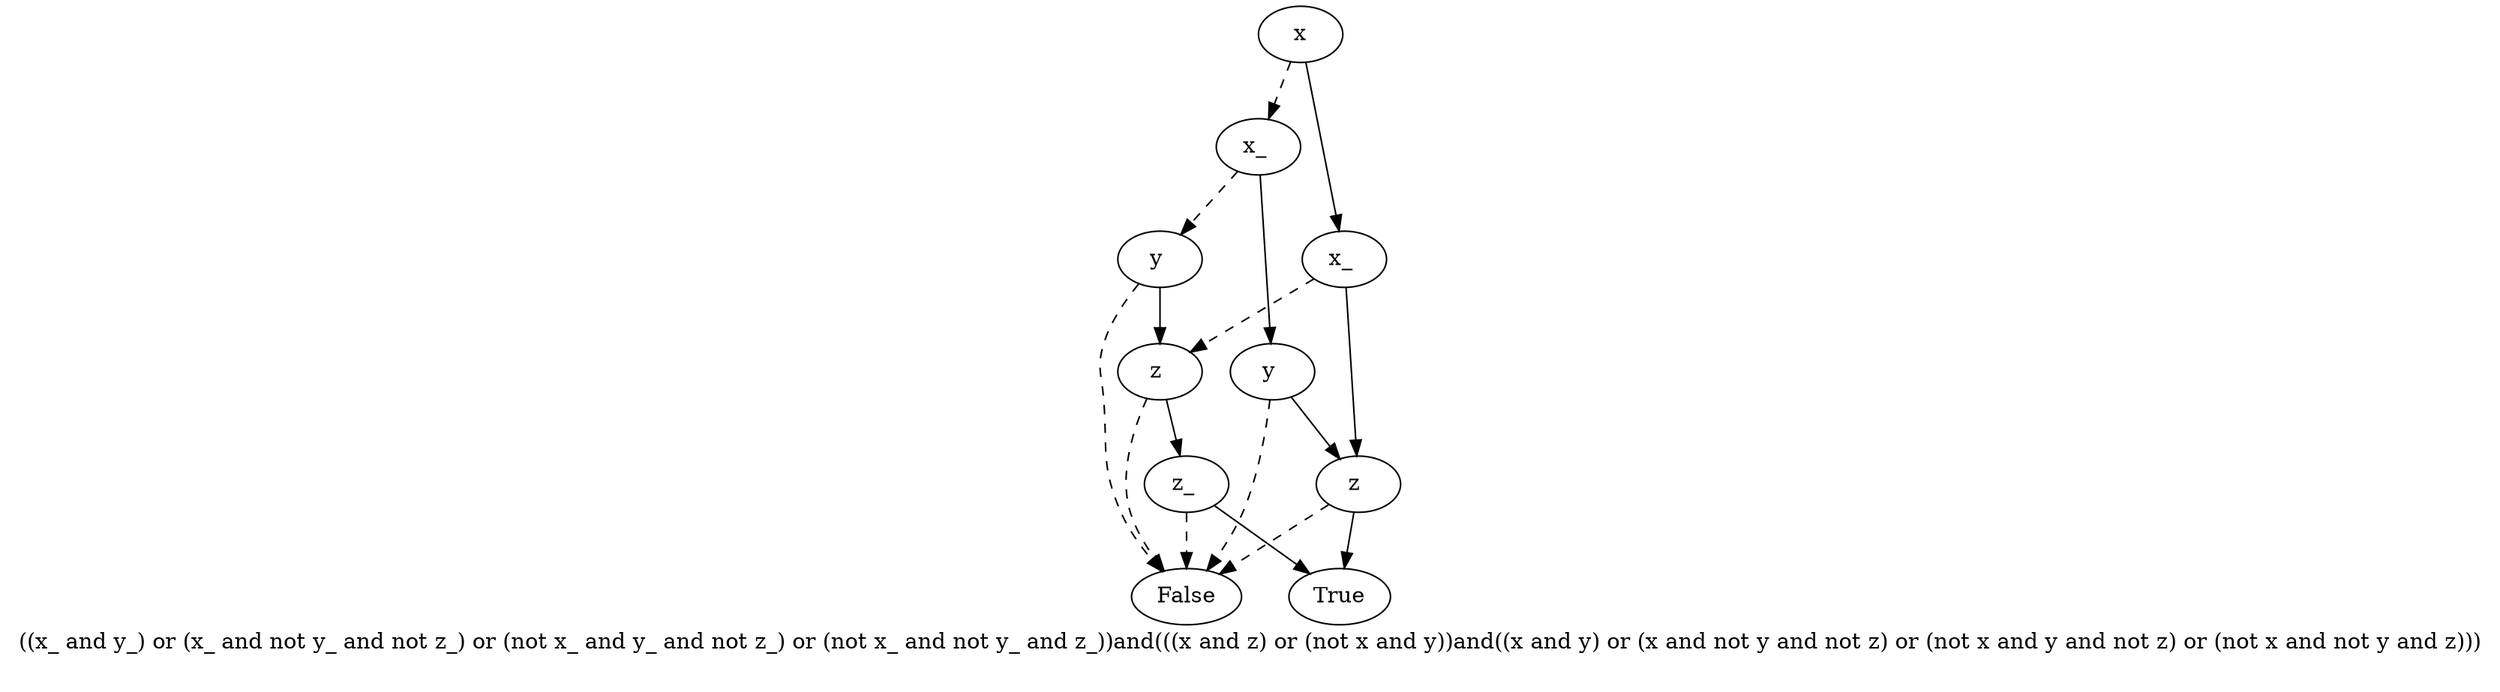 digraph{
label="((x_ and y_) or (x_ and not y_ and not z_) or (not x_ and y_ and not z_) or (not x_ and not y_ and z_))and(((x and z) or (not x and y))and((x and y) or (x and not y and not z) or (not x and y and not z) or (not x and not y and z)))\n\n"
1889826368976[label=x]1889826367568[label="x_ "]
1889826368976 -> 1889826367568[style=dashed]
1889826361552[label="y "]
1889826367568 -> 1889826361552[style=dashed]
1889826373328[label="False
"]
1889826361552 -> 1889826373328[style=dashed]
1889826367184[label="z "]
1889826361552 -> 1889826367184
1889826373328[label="False
"]
1889826367184 -> 1889826373328[style=dashed]
1889826371408[label="z_ "]
1889826367184 -> 1889826371408
1889826373328[label="False
"]
1889826371408 -> 1889826373328[style=dashed]
1889826364496[label="True
"]
1889826371408 -> 1889826364496
1889826379600[label="y "]
1889826367568 -> 1889826379600
1889826373328[label="False
"]
1889826379600 -> 1889826373328[style=dashed]
1889826383440[label="z "]
1889826379600 -> 1889826383440
1889826373328[label="False
"]
1889826383440 -> 1889826373328[style=dashed]
1889826364496[label="True
"]
1889826383440 -> 1889826364496
1889826377424[label="x_ "]
1889826368976 -> 1889826377424
1889826367184[label="z "]
1889826377424 -> 1889826367184[style=dashed]
1889826383440[label="z "]
1889826377424 -> 1889826383440
}